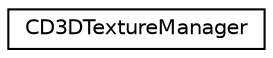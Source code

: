 digraph G
{
  edge [fontname="Helvetica",fontsize="10",labelfontname="Helvetica",labelfontsize="10"];
  node [fontname="Helvetica",fontsize="10",shape=record];
  rankdir="LR";
  Node1 [label="CD3DTextureManager",height=0.2,width=0.4,color="black", fillcolor="white", style="filled",URL="$class_c_d3_d_texture_manager.html"];
}
